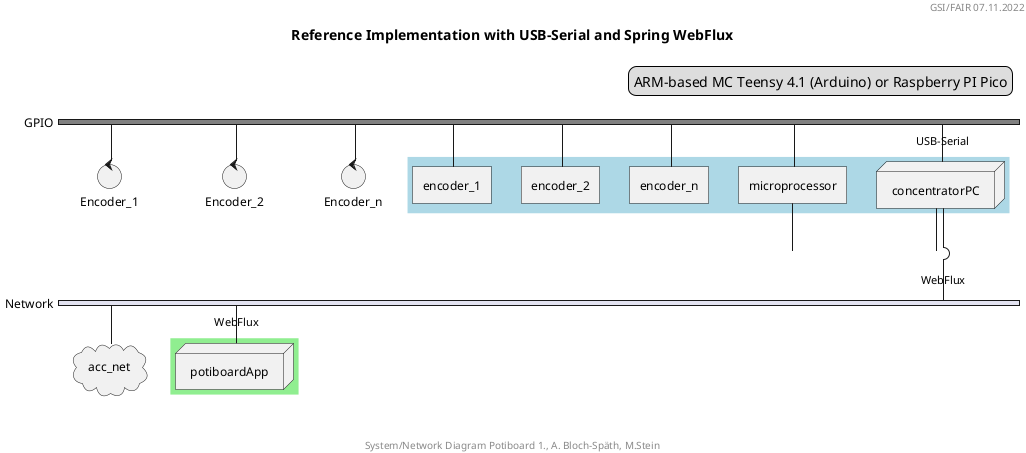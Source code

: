 @startuml

header GSI/FAIR 07.11.2022
footer System/Network Diagram Potiboard 1., A. Bloch-Späth, M.Stein
title Reference Implementation with USB-Serial and Spring WebFlux

 legend top right
   ARM-based MC Teensy 4.1 (Arduino) or Raspberry PI Pico
 endlegend

nwdiag {
  network GPIO {
    group {
      color = "lightblue";
       encoder_1;
       encoder_2;
       encoder_n;
      microprocessor;
      concentratorPC;
    }
    color = "gray"
    Encoder_1 [shape = control];
    Encoder_2 [shape = control];
    Encoder_n [shape = control];
    microprocessor [shape = component];
    microprocessor -- concentratorPC;
   concentratorPC [shape = node, address = USB-Serial];
  }

  network Network {
    group {
      color = "lightgreen";
      potiboardApp;
    }
    acc_net [shape = cloud];
    concentratorPC [shape = node, address = WebFlux];
    potiboardApp [shape = node, address = WebFlux];
  }
}
@enduml

